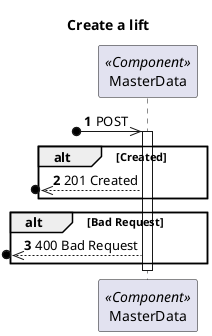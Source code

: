 @startuml
'https://plantuml.com/sequence-diagram

autonumber
skinparam packageStyle rect

title Create a lift

participant "MasterData" as MD <<Component>>

?o->> MD : POST

activate MD
alt Created
   ?o<<--MD : 201 Created
end
alt Bad Request
   ?o<<--MD : 400 Bad Request
end
deactivate MD


@enduml

